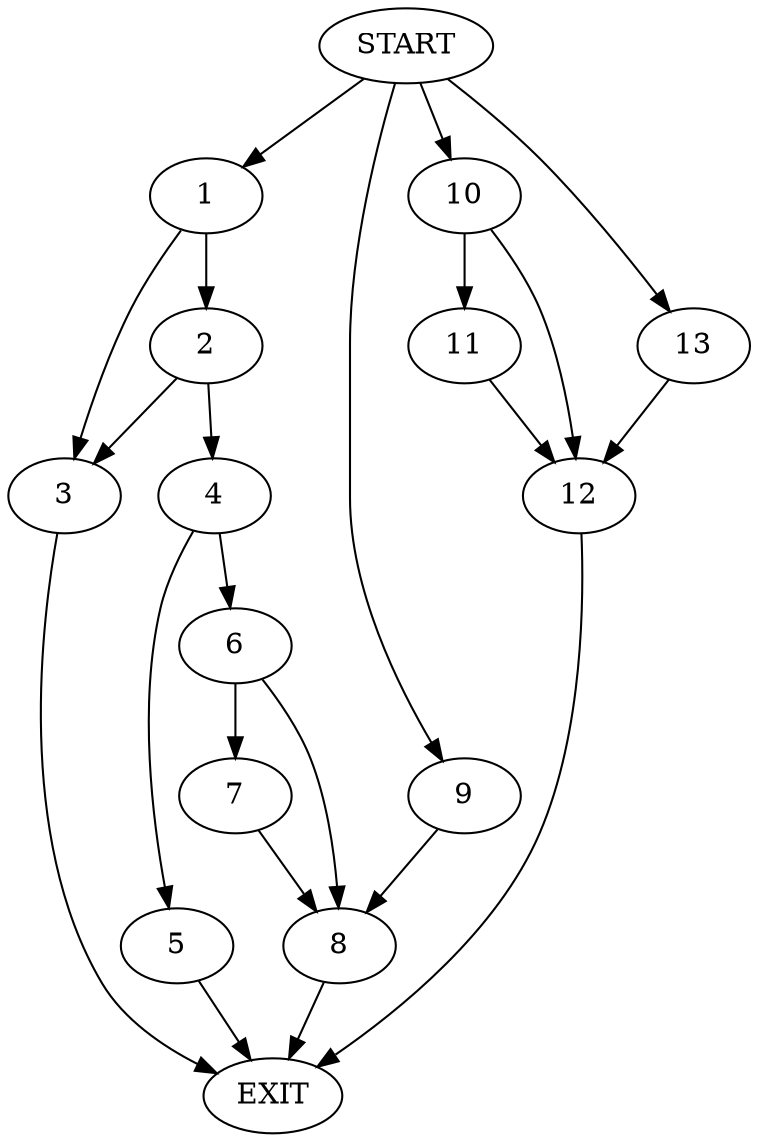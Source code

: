 digraph {
0 [label="START"]
14 [label="EXIT"]
0 -> 1
1 -> 2
1 -> 3
2 -> 3
2 -> 4
3 -> 14
4 -> 5
4 -> 6
6 -> 7
6 -> 8
5 -> 14
8 -> 14
7 -> 8
0 -> 9
9 -> 8
0 -> 10
10 -> 11
10 -> 12
12 -> 14
11 -> 12
0 -> 13
13 -> 12
}
